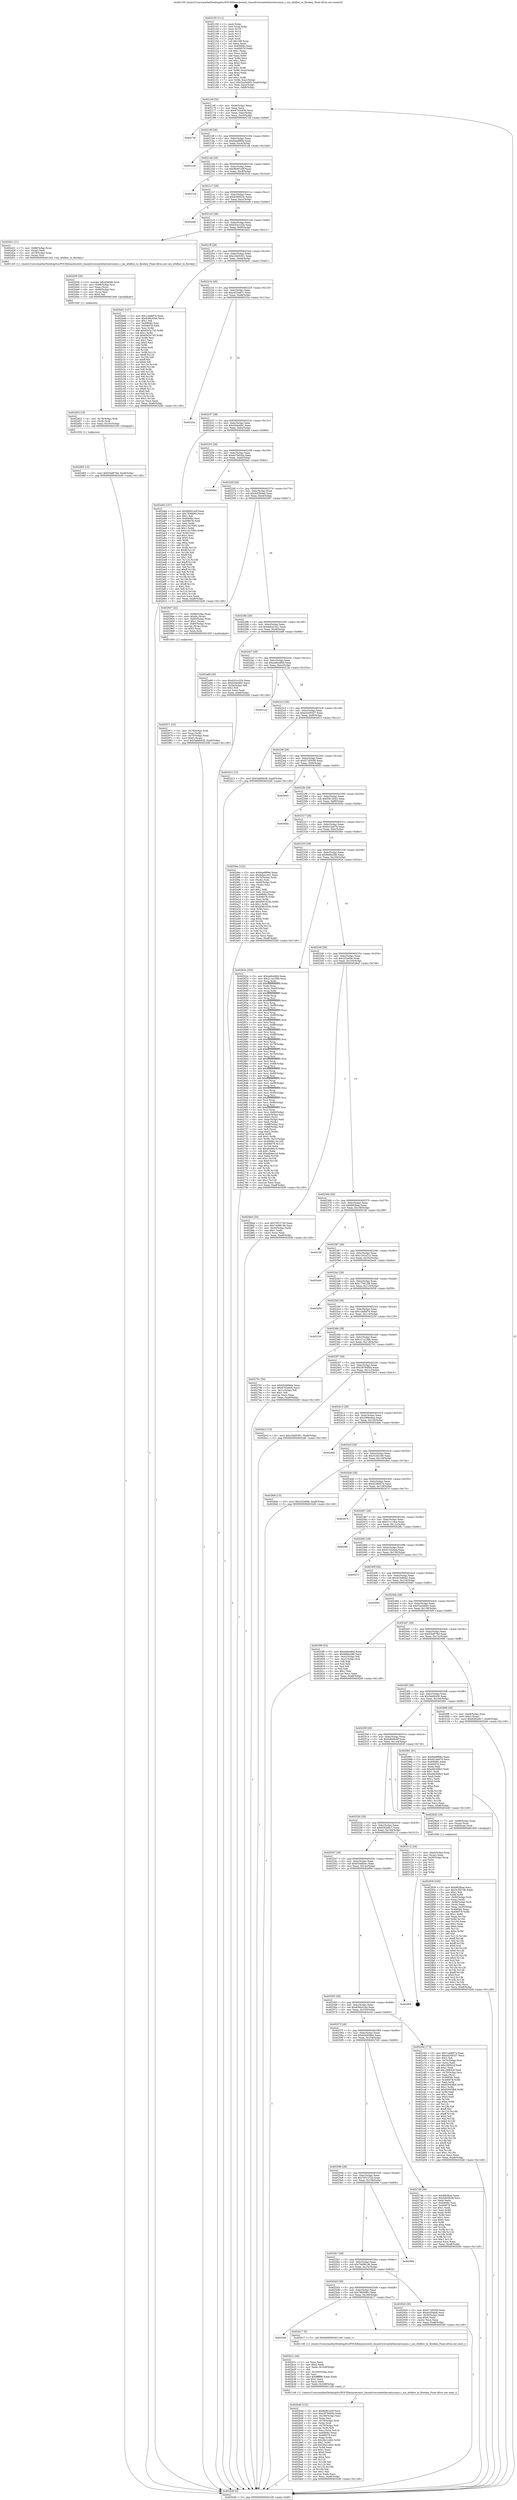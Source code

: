 digraph "0x402100" {
  label = "0x402100 (/mnt/c/Users/mathe/Desktop/tcc/POCII/binaries/extr_linuxdriversnetethernetsunniu.c_niu_ethflow_to_flowkey_Final-ollvm.out::main(0))"
  labelloc = "t"
  node[shape=record]

  Entry [label="",width=0.3,height=0.3,shape=circle,fillcolor=black,style=filled]
  "0x40216f" [label="{
     0x40216f [32]\l
     | [instrs]\l
     &nbsp;&nbsp;0x40216f \<+6\>: mov -0xa8(%rbp),%eax\l
     &nbsp;&nbsp;0x402175 \<+2\>: mov %eax,%ecx\l
     &nbsp;&nbsp;0x402177 \<+6\>: sub $0x8702e63b,%ecx\l
     &nbsp;&nbsp;0x40217d \<+6\>: mov %eax,-0xbc(%rbp)\l
     &nbsp;&nbsp;0x402183 \<+6\>: mov %ecx,-0xc0(%rbp)\l
     &nbsp;&nbsp;0x402189 \<+6\>: je 00000000004027af \<main+0x6af\>\l
  }"]
  "0x4027af" [label="{
     0x4027af\l
  }", style=dashed]
  "0x40218f" [label="{
     0x40218f [28]\l
     | [instrs]\l
     &nbsp;&nbsp;0x40218f \<+5\>: jmp 0000000000402194 \<main+0x94\>\l
     &nbsp;&nbsp;0x402194 \<+6\>: mov -0xbc(%rbp),%eax\l
     &nbsp;&nbsp;0x40219a \<+5\>: sub $0x9ae8f68a,%eax\l
     &nbsp;&nbsp;0x40219f \<+6\>: mov %eax,-0xc4(%rbp)\l
     &nbsp;&nbsp;0x4021a5 \<+6\>: je 00000000004031a8 \<main+0x10a8\>\l
  }"]
  Exit [label="",width=0.3,height=0.3,shape=circle,fillcolor=black,style=filled,peripheries=2]
  "0x4031a8" [label="{
     0x4031a8\l
  }", style=dashed]
  "0x4021ab" [label="{
     0x4021ab [28]\l
     | [instrs]\l
     &nbsp;&nbsp;0x4021ab \<+5\>: jmp 00000000004021b0 \<main+0xb0\>\l
     &nbsp;&nbsp;0x4021b0 \<+6\>: mov -0xbc(%rbp),%eax\l
     &nbsp;&nbsp;0x4021b6 \<+5\>: sub $0x9b901e0f,%eax\l
     &nbsp;&nbsp;0x4021bb \<+6\>: mov %eax,-0xc8(%rbp)\l
     &nbsp;&nbsp;0x4021c1 \<+6\>: je 00000000004031cd \<main+0x10cd\>\l
  }"]
  "0x402d65" [label="{
     0x402d65 [15]\l
     | [instrs]\l
     &nbsp;&nbsp;0x402d65 \<+10\>: movl $0x55ef079d,-0xa8(%rbp)\l
     &nbsp;&nbsp;0x402d6f \<+5\>: jmp 00000000004032d0 \<main+0x11d0\>\l
  }"]
  "0x4031cd" [label="{
     0x4031cd\l
  }", style=dashed]
  "0x4021c7" [label="{
     0x4021c7 [28]\l
     | [instrs]\l
     &nbsp;&nbsp;0x4021c7 \<+5\>: jmp 00000000004021cc \<main+0xcc\>\l
     &nbsp;&nbsp;0x4021cc \<+6\>: mov -0xbc(%rbp),%eax\l
     &nbsp;&nbsp;0x4021d2 \<+5\>: sub $0xb3f0923c,%eax\l
     &nbsp;&nbsp;0x4021d7 \<+6\>: mov %eax,-0xcc(%rbp)\l
     &nbsp;&nbsp;0x4021dd \<+6\>: je 0000000000402eeb \<main+0xdeb\>\l
  }"]
  "0x402d53" [label="{
     0x402d53 [18]\l
     | [instrs]\l
     &nbsp;&nbsp;0x402d53 \<+4\>: mov -0x78(%rbp),%rdi\l
     &nbsp;&nbsp;0x402d57 \<+3\>: mov (%rdi),%rdi\l
     &nbsp;&nbsp;0x402d5a \<+6\>: mov %eax,-0x16c(%rbp)\l
     &nbsp;&nbsp;0x402d60 \<+5\>: call 0000000000401030 \<free@plt\>\l
     | [calls]\l
     &nbsp;&nbsp;0x401030 \{1\} (unknown)\l
  }"]
  "0x402eeb" [label="{
     0x402eeb\l
  }", style=dashed]
  "0x4021e3" [label="{
     0x4021e3 [28]\l
     | [instrs]\l
     &nbsp;&nbsp;0x4021e3 \<+5\>: jmp 00000000004021e8 \<main+0xe8\>\l
     &nbsp;&nbsp;0x4021e8 \<+6\>: mov -0xbc(%rbp),%eax\l
     &nbsp;&nbsp;0x4021ee \<+5\>: sub $0xb53cc22b,%eax\l
     &nbsp;&nbsp;0x4021f3 \<+6\>: mov %eax,-0xd0(%rbp)\l
     &nbsp;&nbsp;0x4021f9 \<+6\>: je 0000000000402d21 \<main+0xc21\>\l
  }"]
  "0x402d36" [label="{
     0x402d36 [29]\l
     | [instrs]\l
     &nbsp;&nbsp;0x402d36 \<+10\>: movabs $0x4040d6,%rdi\l
     &nbsp;&nbsp;0x402d40 \<+4\>: mov -0x68(%rbp),%rsi\l
     &nbsp;&nbsp;0x402d44 \<+2\>: mov %eax,(%rsi)\l
     &nbsp;&nbsp;0x402d46 \<+4\>: mov -0x68(%rbp),%rsi\l
     &nbsp;&nbsp;0x402d4a \<+2\>: mov (%rsi),%esi\l
     &nbsp;&nbsp;0x402d4c \<+2\>: mov $0x0,%al\l
     &nbsp;&nbsp;0x402d4e \<+5\>: call 0000000000401040 \<printf@plt\>\l
     | [calls]\l
     &nbsp;&nbsp;0x401040 \{1\} (unknown)\l
  }"]
  "0x402d21" [label="{
     0x402d21 [21]\l
     | [instrs]\l
     &nbsp;&nbsp;0x402d21 \<+7\>: mov -0x88(%rbp),%rax\l
     &nbsp;&nbsp;0x402d28 \<+2\>: mov (%rax),%edi\l
     &nbsp;&nbsp;0x402d2a \<+4\>: mov -0x78(%rbp),%rax\l
     &nbsp;&nbsp;0x402d2e \<+3\>: mov (%rax),%rsi\l
     &nbsp;&nbsp;0x402d31 \<+5\>: call 00000000004013c0 \<niu_ethflow_to_flowkey\>\l
     | [calls]\l
     &nbsp;&nbsp;0x4013c0 \{1\} (/mnt/c/Users/mathe/Desktop/tcc/POCII/binaries/extr_linuxdriversnetethernetsunniu.c_niu_ethflow_to_flowkey_Final-ollvm.out::niu_ethflow_to_flowkey)\l
  }"]
  "0x4021ff" [label="{
     0x4021ff [28]\l
     | [instrs]\l
     &nbsp;&nbsp;0x4021ff \<+5\>: jmp 0000000000402204 \<main+0x104\>\l
     &nbsp;&nbsp;0x402204 \<+6\>: mov -0xbc(%rbp),%eax\l
     &nbsp;&nbsp;0x40220a \<+5\>: sub $0xc5dd5361,%eax\l
     &nbsp;&nbsp;0x40220f \<+6\>: mov %eax,-0xd4(%rbp)\l
     &nbsp;&nbsp;0x402215 \<+6\>: je 0000000000402bd1 \<main+0xad1\>\l
  }"]
  "0x402b48" [label="{
     0x402b48 [122]\l
     | [instrs]\l
     &nbsp;&nbsp;0x402b48 \<+5\>: mov $0x9b901e0f,%ecx\l
     &nbsp;&nbsp;0x402b4d \<+5\>: mov $0x2978d56a,%edx\l
     &nbsp;&nbsp;0x402b52 \<+6\>: mov -0x168(%rbp),%esi\l
     &nbsp;&nbsp;0x402b58 \<+3\>: imul %eax,%esi\l
     &nbsp;&nbsp;0x402b5b \<+4\>: mov -0x78(%rbp),%rdi\l
     &nbsp;&nbsp;0x402b5f \<+3\>: mov (%rdi),%rdi\l
     &nbsp;&nbsp;0x402b62 \<+4\>: mov -0x70(%rbp),%r8\l
     &nbsp;&nbsp;0x402b66 \<+3\>: movslq (%r8),%r8\l
     &nbsp;&nbsp;0x402b69 \<+4\>: mov %esi,(%rdi,%r8,4)\l
     &nbsp;&nbsp;0x402b6d \<+7\>: mov 0x40606c,%eax\l
     &nbsp;&nbsp;0x402b74 \<+7\>: mov 0x406078,%esi\l
     &nbsp;&nbsp;0x402b7b \<+3\>: mov %eax,%r9d\l
     &nbsp;&nbsp;0x402b7e \<+7\>: sub $0x28e1cdd2,%r9d\l
     &nbsp;&nbsp;0x402b85 \<+4\>: sub $0x1,%r9d\l
     &nbsp;&nbsp;0x402b89 \<+7\>: add $0x28e1cdd2,%r9d\l
     &nbsp;&nbsp;0x402b90 \<+4\>: imul %r9d,%eax\l
     &nbsp;&nbsp;0x402b94 \<+3\>: and $0x1,%eax\l
     &nbsp;&nbsp;0x402b97 \<+3\>: cmp $0x0,%eax\l
     &nbsp;&nbsp;0x402b9a \<+4\>: sete %r10b\l
     &nbsp;&nbsp;0x402b9e \<+3\>: cmp $0xa,%esi\l
     &nbsp;&nbsp;0x402ba1 \<+4\>: setl %r11b\l
     &nbsp;&nbsp;0x402ba5 \<+3\>: mov %r10b,%bl\l
     &nbsp;&nbsp;0x402ba8 \<+3\>: and %r11b,%bl\l
     &nbsp;&nbsp;0x402bab \<+3\>: xor %r11b,%r10b\l
     &nbsp;&nbsp;0x402bae \<+3\>: or %r10b,%bl\l
     &nbsp;&nbsp;0x402bb1 \<+3\>: test $0x1,%bl\l
     &nbsp;&nbsp;0x402bb4 \<+3\>: cmovne %edx,%ecx\l
     &nbsp;&nbsp;0x402bb7 \<+6\>: mov %ecx,-0xa8(%rbp)\l
     &nbsp;&nbsp;0x402bbd \<+5\>: jmp 00000000004032d0 \<main+0x11d0\>\l
  }"]
  "0x402bd1" [label="{
     0x402bd1 [147]\l
     | [instrs]\l
     &nbsp;&nbsp;0x402bd1 \<+5\>: mov $0x1cddbf74,%eax\l
     &nbsp;&nbsp;0x402bd6 \<+5\>: mov $0x636b324d,%ecx\l
     &nbsp;&nbsp;0x402bdb \<+2\>: mov $0x1,%dl\l
     &nbsp;&nbsp;0x402bdd \<+7\>: mov 0x40606c,%esi\l
     &nbsp;&nbsp;0x402be4 \<+7\>: mov 0x406078,%edi\l
     &nbsp;&nbsp;0x402beb \<+3\>: mov %esi,%r8d\l
     &nbsp;&nbsp;0x402bee \<+7\>: add $0x65d3c745,%r8d\l
     &nbsp;&nbsp;0x402bf5 \<+4\>: sub $0x1,%r8d\l
     &nbsp;&nbsp;0x402bf9 \<+7\>: sub $0x65d3c745,%r8d\l
     &nbsp;&nbsp;0x402c00 \<+4\>: imul %r8d,%esi\l
     &nbsp;&nbsp;0x402c04 \<+3\>: and $0x1,%esi\l
     &nbsp;&nbsp;0x402c07 \<+3\>: cmp $0x0,%esi\l
     &nbsp;&nbsp;0x402c0a \<+4\>: sete %r9b\l
     &nbsp;&nbsp;0x402c0e \<+3\>: cmp $0xa,%edi\l
     &nbsp;&nbsp;0x402c11 \<+4\>: setl %r10b\l
     &nbsp;&nbsp;0x402c15 \<+3\>: mov %r9b,%r11b\l
     &nbsp;&nbsp;0x402c18 \<+4\>: xor $0xff,%r11b\l
     &nbsp;&nbsp;0x402c1c \<+3\>: mov %r10b,%bl\l
     &nbsp;&nbsp;0x402c1f \<+3\>: xor $0xff,%bl\l
     &nbsp;&nbsp;0x402c22 \<+3\>: xor $0x0,%dl\l
     &nbsp;&nbsp;0x402c25 \<+3\>: mov %r11b,%r14b\l
     &nbsp;&nbsp;0x402c28 \<+4\>: and $0x0,%r14b\l
     &nbsp;&nbsp;0x402c2c \<+3\>: and %dl,%r9b\l
     &nbsp;&nbsp;0x402c2f \<+3\>: mov %bl,%r15b\l
     &nbsp;&nbsp;0x402c32 \<+4\>: and $0x0,%r15b\l
     &nbsp;&nbsp;0x402c36 \<+3\>: and %dl,%r10b\l
     &nbsp;&nbsp;0x402c39 \<+3\>: or %r9b,%r14b\l
     &nbsp;&nbsp;0x402c3c \<+3\>: or %r10b,%r15b\l
     &nbsp;&nbsp;0x402c3f \<+3\>: xor %r15b,%r14b\l
     &nbsp;&nbsp;0x402c42 \<+3\>: or %bl,%r11b\l
     &nbsp;&nbsp;0x402c45 \<+4\>: xor $0xff,%r11b\l
     &nbsp;&nbsp;0x402c49 \<+3\>: or $0x0,%dl\l
     &nbsp;&nbsp;0x402c4c \<+3\>: and %dl,%r11b\l
     &nbsp;&nbsp;0x402c4f \<+3\>: or %r11b,%r14b\l
     &nbsp;&nbsp;0x402c52 \<+4\>: test $0x1,%r14b\l
     &nbsp;&nbsp;0x402c56 \<+3\>: cmovne %ecx,%eax\l
     &nbsp;&nbsp;0x402c59 \<+6\>: mov %eax,-0xa8(%rbp)\l
     &nbsp;&nbsp;0x402c5f \<+5\>: jmp 00000000004032d0 \<main+0x11d0\>\l
  }"]
  "0x40221b" [label="{
     0x40221b [28]\l
     | [instrs]\l
     &nbsp;&nbsp;0x40221b \<+5\>: jmp 0000000000402220 \<main+0x120\>\l
     &nbsp;&nbsp;0x402220 \<+6\>: mov -0xbc(%rbp),%eax\l
     &nbsp;&nbsp;0x402226 \<+5\>: sub $0xc625a87c,%eax\l
     &nbsp;&nbsp;0x40222b \<+6\>: mov %eax,-0xd8(%rbp)\l
     &nbsp;&nbsp;0x402231 \<+6\>: je 000000000040325a \<main+0x115a\>\l
  }"]
  "0x402b1c" [label="{
     0x402b1c [44]\l
     | [instrs]\l
     &nbsp;&nbsp;0x402b1c \<+2\>: xor %ecx,%ecx\l
     &nbsp;&nbsp;0x402b1e \<+5\>: mov $0x2,%edx\l
     &nbsp;&nbsp;0x402b23 \<+6\>: mov %edx,-0x164(%rbp)\l
     &nbsp;&nbsp;0x402b29 \<+1\>: cltd\l
     &nbsp;&nbsp;0x402b2a \<+6\>: mov -0x164(%rbp),%esi\l
     &nbsp;&nbsp;0x402b30 \<+2\>: idiv %esi\l
     &nbsp;&nbsp;0x402b32 \<+6\>: imul $0xfffffffe,%edx,%edx\l
     &nbsp;&nbsp;0x402b38 \<+3\>: sub $0x1,%ecx\l
     &nbsp;&nbsp;0x402b3b \<+2\>: sub %ecx,%edx\l
     &nbsp;&nbsp;0x402b3d \<+6\>: mov %edx,-0x168(%rbp)\l
     &nbsp;&nbsp;0x402b43 \<+5\>: call 0000000000401160 \<next_i\>\l
     | [calls]\l
     &nbsp;&nbsp;0x401160 \{1\} (/mnt/c/Users/mathe/Desktop/tcc/POCII/binaries/extr_linuxdriversnetethernetsunniu.c_niu_ethflow_to_flowkey_Final-ollvm.out::next_i)\l
  }"]
  "0x40325a" [label="{
     0x40325a\l
  }", style=dashed]
  "0x402237" [label="{
     0x402237 [28]\l
     | [instrs]\l
     &nbsp;&nbsp;0x402237 \<+5\>: jmp 000000000040223c \<main+0x13c\>\l
     &nbsp;&nbsp;0x40223c \<+6\>: mov -0xbc(%rbp),%eax\l
     &nbsp;&nbsp;0x402242 \<+5\>: sub $0xd3de4fd1,%eax\l
     &nbsp;&nbsp;0x402247 \<+6\>: mov %eax,-0xdc(%rbp)\l
     &nbsp;&nbsp;0x40224d \<+6\>: je 0000000000402a84 \<main+0x984\>\l
  }"]
  "0x4025ef" [label="{
     0x4025ef\l
  }", style=dashed]
  "0x402a84" [label="{
     0x402a84 [147]\l
     | [instrs]\l
     &nbsp;&nbsp;0x402a84 \<+5\>: mov $0x9b901e0f,%eax\l
     &nbsp;&nbsp;0x402a89 \<+5\>: mov $0x780f490c,%ecx\l
     &nbsp;&nbsp;0x402a8e \<+2\>: mov $0x1,%dl\l
     &nbsp;&nbsp;0x402a90 \<+7\>: mov 0x40606c,%esi\l
     &nbsp;&nbsp;0x402a97 \<+7\>: mov 0x406078,%edi\l
     &nbsp;&nbsp;0x402a9e \<+3\>: mov %esi,%r8d\l
     &nbsp;&nbsp;0x402aa1 \<+7\>: add $0x1c5c7085,%r8d\l
     &nbsp;&nbsp;0x402aa8 \<+4\>: sub $0x1,%r8d\l
     &nbsp;&nbsp;0x402aac \<+7\>: sub $0x1c5c7085,%r8d\l
     &nbsp;&nbsp;0x402ab3 \<+4\>: imul %r8d,%esi\l
     &nbsp;&nbsp;0x402ab7 \<+3\>: and $0x1,%esi\l
     &nbsp;&nbsp;0x402aba \<+3\>: cmp $0x0,%esi\l
     &nbsp;&nbsp;0x402abd \<+4\>: sete %r9b\l
     &nbsp;&nbsp;0x402ac1 \<+3\>: cmp $0xa,%edi\l
     &nbsp;&nbsp;0x402ac4 \<+4\>: setl %r10b\l
     &nbsp;&nbsp;0x402ac8 \<+3\>: mov %r9b,%r11b\l
     &nbsp;&nbsp;0x402acb \<+4\>: xor $0xff,%r11b\l
     &nbsp;&nbsp;0x402acf \<+3\>: mov %r10b,%bl\l
     &nbsp;&nbsp;0x402ad2 \<+3\>: xor $0xff,%bl\l
     &nbsp;&nbsp;0x402ad5 \<+3\>: xor $0x1,%dl\l
     &nbsp;&nbsp;0x402ad8 \<+3\>: mov %r11b,%r14b\l
     &nbsp;&nbsp;0x402adb \<+4\>: and $0xff,%r14b\l
     &nbsp;&nbsp;0x402adf \<+3\>: and %dl,%r9b\l
     &nbsp;&nbsp;0x402ae2 \<+3\>: mov %bl,%r15b\l
     &nbsp;&nbsp;0x402ae5 \<+4\>: and $0xff,%r15b\l
     &nbsp;&nbsp;0x402ae9 \<+3\>: and %dl,%r10b\l
     &nbsp;&nbsp;0x402aec \<+3\>: or %r9b,%r14b\l
     &nbsp;&nbsp;0x402aef \<+3\>: or %r10b,%r15b\l
     &nbsp;&nbsp;0x402af2 \<+3\>: xor %r15b,%r14b\l
     &nbsp;&nbsp;0x402af5 \<+3\>: or %bl,%r11b\l
     &nbsp;&nbsp;0x402af8 \<+4\>: xor $0xff,%r11b\l
     &nbsp;&nbsp;0x402afc \<+3\>: or $0x1,%dl\l
     &nbsp;&nbsp;0x402aff \<+3\>: and %dl,%r11b\l
     &nbsp;&nbsp;0x402b02 \<+3\>: or %r11b,%r14b\l
     &nbsp;&nbsp;0x402b05 \<+4\>: test $0x1,%r14b\l
     &nbsp;&nbsp;0x402b09 \<+3\>: cmovne %ecx,%eax\l
     &nbsp;&nbsp;0x402b0c \<+6\>: mov %eax,-0xa8(%rbp)\l
     &nbsp;&nbsp;0x402b12 \<+5\>: jmp 00000000004032d0 \<main+0x11d0\>\l
  }"]
  "0x402253" [label="{
     0x402253 [28]\l
     | [instrs]\l
     &nbsp;&nbsp;0x402253 \<+5\>: jmp 0000000000402258 \<main+0x158\>\l
     &nbsp;&nbsp;0x402258 \<+6\>: mov -0xbc(%rbp),%eax\l
     &nbsp;&nbsp;0x40225e \<+5\>: sub $0xda78d26a,%eax\l
     &nbsp;&nbsp;0x402263 \<+6\>: mov %eax,-0xe0(%rbp)\l
     &nbsp;&nbsp;0x402269 \<+6\>: je 00000000004030e2 \<main+0xfe2\>\l
  }"]
  "0x402b17" [label="{
     0x402b17 [5]\l
     | [instrs]\l
     &nbsp;&nbsp;0x402b17 \<+5\>: call 0000000000401160 \<next_i\>\l
     | [calls]\l
     &nbsp;&nbsp;0x401160 \{1\} (/mnt/c/Users/mathe/Desktop/tcc/POCII/binaries/extr_linuxdriversnetethernetsunniu.c_niu_ethflow_to_flowkey_Final-ollvm.out::next_i)\l
  }"]
  "0x4030e2" [label="{
     0x4030e2\l
  }", style=dashed]
  "0x40226f" [label="{
     0x40226f [28]\l
     | [instrs]\l
     &nbsp;&nbsp;0x40226f \<+5\>: jmp 0000000000402274 \<main+0x174\>\l
     &nbsp;&nbsp;0x402274 \<+6\>: mov -0xbc(%rbp),%eax\l
     &nbsp;&nbsp;0x40227a \<+5\>: sub $0xdcf3bda6,%eax\l
     &nbsp;&nbsp;0x40227f \<+6\>: mov %eax,-0xe4(%rbp)\l
     &nbsp;&nbsp;0x402285 \<+6\>: je 0000000000402947 \<main+0x847\>\l
  }"]
  "0x402971" [label="{
     0x402971 [32]\l
     | [instrs]\l
     &nbsp;&nbsp;0x402971 \<+4\>: mov -0x78(%rbp),%rdi\l
     &nbsp;&nbsp;0x402975 \<+3\>: mov %rax,(%rdi)\l
     &nbsp;&nbsp;0x402978 \<+4\>: mov -0x70(%rbp),%rax\l
     &nbsp;&nbsp;0x40297c \<+6\>: movl $0x0,(%rax)\l
     &nbsp;&nbsp;0x402982 \<+10\>: movl $0x5abfd438,-0xa8(%rbp)\l
     &nbsp;&nbsp;0x40298c \<+5\>: jmp 00000000004032d0 \<main+0x11d0\>\l
  }"]
  "0x402947" [label="{
     0x402947 [42]\l
     | [instrs]\l
     &nbsp;&nbsp;0x402947 \<+7\>: mov -0x88(%rbp),%rax\l
     &nbsp;&nbsp;0x40294e \<+6\>: movl $0x64,(%rax)\l
     &nbsp;&nbsp;0x402954 \<+4\>: mov -0x80(%rbp),%rax\l
     &nbsp;&nbsp;0x402958 \<+6\>: movl $0x1,(%rax)\l
     &nbsp;&nbsp;0x40295e \<+4\>: mov -0x80(%rbp),%rax\l
     &nbsp;&nbsp;0x402962 \<+3\>: movslq (%rax),%rax\l
     &nbsp;&nbsp;0x402965 \<+4\>: shl $0x2,%rax\l
     &nbsp;&nbsp;0x402969 \<+3\>: mov %rax,%rdi\l
     &nbsp;&nbsp;0x40296c \<+5\>: call 0000000000401050 \<malloc@plt\>\l
     | [calls]\l
     &nbsp;&nbsp;0x401050 \{1\} (unknown)\l
  }"]
  "0x40228b" [label="{
     0x40228b [28]\l
     | [instrs]\l
     &nbsp;&nbsp;0x40228b \<+5\>: jmp 0000000000402290 \<main+0x190\>\l
     &nbsp;&nbsp;0x402290 \<+6\>: mov -0xbc(%rbp),%eax\l
     &nbsp;&nbsp;0x402296 \<+5\>: sub $0xdeba1441,%eax\l
     &nbsp;&nbsp;0x40229b \<+6\>: mov %eax,-0xe8(%rbp)\l
     &nbsp;&nbsp;0x4022a1 \<+6\>: je 0000000000402a66 \<main+0x966\>\l
  }"]
  "0x4025d3" [label="{
     0x4025d3 [28]\l
     | [instrs]\l
     &nbsp;&nbsp;0x4025d3 \<+5\>: jmp 00000000004025d8 \<main+0x4d8\>\l
     &nbsp;&nbsp;0x4025d8 \<+6\>: mov -0xbc(%rbp),%eax\l
     &nbsp;&nbsp;0x4025de \<+5\>: sub $0x780f490c,%eax\l
     &nbsp;&nbsp;0x4025e3 \<+6\>: mov %eax,-0x160(%rbp)\l
     &nbsp;&nbsp;0x4025e9 \<+6\>: je 0000000000402b17 \<main+0xa17\>\l
  }"]
  "0x402a66" [label="{
     0x402a66 [30]\l
     | [instrs]\l
     &nbsp;&nbsp;0x402a66 \<+5\>: mov $0xb53cc22b,%eax\l
     &nbsp;&nbsp;0x402a6b \<+5\>: mov $0xd3de4fd1,%ecx\l
     &nbsp;&nbsp;0x402a70 \<+3\>: mov -0x2a(%rbp),%dl\l
     &nbsp;&nbsp;0x402a73 \<+3\>: test $0x1,%dl\l
     &nbsp;&nbsp;0x402a76 \<+3\>: cmovne %ecx,%eax\l
     &nbsp;&nbsp;0x402a79 \<+6\>: mov %eax,-0xa8(%rbp)\l
     &nbsp;&nbsp;0x402a7f \<+5\>: jmp 00000000004032d0 \<main+0x11d0\>\l
  }"]
  "0x4022a7" [label="{
     0x4022a7 [28]\l
     | [instrs]\l
     &nbsp;&nbsp;0x4022a7 \<+5\>: jmp 00000000004022ac \<main+0x1ac\>\l
     &nbsp;&nbsp;0x4022ac \<+6\>: mov -0xbc(%rbp),%eax\l
     &nbsp;&nbsp;0x4022b2 \<+5\>: sub $0xea9ce86d,%eax\l
     &nbsp;&nbsp;0x4022b7 \<+6\>: mov %eax,-0xec(%rbp)\l
     &nbsp;&nbsp;0x4022bd \<+6\>: je 000000000040312a \<main+0x102a\>\l
  }"]
  "0x402929" [label="{
     0x402929 [30]\l
     | [instrs]\l
     &nbsp;&nbsp;0x402929 \<+5\>: mov $0xf17d5559,%eax\l
     &nbsp;&nbsp;0x40292e \<+5\>: mov $0xdcf3bda6,%ecx\l
     &nbsp;&nbsp;0x402933 \<+3\>: mov -0x30(%rbp),%edx\l
     &nbsp;&nbsp;0x402936 \<+3\>: cmp $0x0,%edx\l
     &nbsp;&nbsp;0x402939 \<+3\>: cmove %ecx,%eax\l
     &nbsp;&nbsp;0x40293c \<+6\>: mov %eax,-0xa8(%rbp)\l
     &nbsp;&nbsp;0x402942 \<+5\>: jmp 00000000004032d0 \<main+0x11d0\>\l
  }"]
  "0x40312a" [label="{
     0x40312a\l
  }", style=dashed]
  "0x4022c3" [label="{
     0x4022c3 [28]\l
     | [instrs]\l
     &nbsp;&nbsp;0x4022c3 \<+5\>: jmp 00000000004022c8 \<main+0x1c8\>\l
     &nbsp;&nbsp;0x4022c8 \<+6\>: mov -0xbc(%rbp),%eax\l
     &nbsp;&nbsp;0x4022ce \<+5\>: sub $0xed200327,%eax\l
     &nbsp;&nbsp;0x4022d3 \<+6\>: mov %eax,-0xf0(%rbp)\l
     &nbsp;&nbsp;0x4022d9 \<+6\>: je 0000000000402d12 \<main+0xc12\>\l
  }"]
  "0x4025b7" [label="{
     0x4025b7 [28]\l
     | [instrs]\l
     &nbsp;&nbsp;0x4025b7 \<+5\>: jmp 00000000004025bc \<main+0x4bc\>\l
     &nbsp;&nbsp;0x4025bc \<+6\>: mov -0xbc(%rbp),%eax\l
     &nbsp;&nbsp;0x4025c2 \<+5\>: sub $0x74d9614b,%eax\l
     &nbsp;&nbsp;0x4025c7 \<+6\>: mov %eax,-0x15c(%rbp)\l
     &nbsp;&nbsp;0x4025cd \<+6\>: je 0000000000402929 \<main+0x829\>\l
  }"]
  "0x402d12" [label="{
     0x402d12 [15]\l
     | [instrs]\l
     &nbsp;&nbsp;0x402d12 \<+10\>: movl $0x5abfd438,-0xa8(%rbp)\l
     &nbsp;&nbsp;0x402d1c \<+5\>: jmp 00000000004032d0 \<main+0x11d0\>\l
  }"]
  "0x4022df" [label="{
     0x4022df [28]\l
     | [instrs]\l
     &nbsp;&nbsp;0x4022df \<+5\>: jmp 00000000004022e4 \<main+0x1e4\>\l
     &nbsp;&nbsp;0x4022e4 \<+6\>: mov -0xbc(%rbp),%eax\l
     &nbsp;&nbsp;0x4022ea \<+5\>: sub $0xf17d5559,%eax\l
     &nbsp;&nbsp;0x4022ef \<+6\>: mov %eax,-0xf4(%rbp)\l
     &nbsp;&nbsp;0x4022f5 \<+6\>: je 00000000004030d3 \<main+0xfd3\>\l
  }"]
  "0x40290b" [label="{
     0x40290b\l
  }", style=dashed]
  "0x4030d3" [label="{
     0x4030d3\l
  }", style=dashed]
  "0x4022fb" [label="{
     0x4022fb [28]\l
     | [instrs]\l
     &nbsp;&nbsp;0x4022fb \<+5\>: jmp 0000000000402300 \<main+0x200\>\l
     &nbsp;&nbsp;0x402300 \<+6\>: mov -0xbc(%rbp),%eax\l
     &nbsp;&nbsp;0x402306 \<+5\>: sub $0xf3913043,%eax\l
     &nbsp;&nbsp;0x40230b \<+6\>: mov %eax,-0xf8(%rbp)\l
     &nbsp;&nbsp;0x402311 \<+6\>: je 000000000040304a \<main+0xf4a\>\l
  }"]
  "0x402839" [label="{
     0x402839 [165]\l
     | [instrs]\l
     &nbsp;&nbsp;0x402839 \<+5\>: mov $0x882fbaa,%ecx\l
     &nbsp;&nbsp;0x40283e \<+5\>: mov $0x3c2f2106,%edx\l
     &nbsp;&nbsp;0x402843 \<+3\>: mov $0x1,%sil\l
     &nbsp;&nbsp;0x402846 \<+3\>: xor %r8d,%r8d\l
     &nbsp;&nbsp;0x402849 \<+7\>: mov -0x90(%rbp),%rdi\l
     &nbsp;&nbsp;0x402850 \<+2\>: mov %eax,(%rdi)\l
     &nbsp;&nbsp;0x402852 \<+7\>: mov -0x90(%rbp),%rdi\l
     &nbsp;&nbsp;0x402859 \<+2\>: mov (%rdi),%eax\l
     &nbsp;&nbsp;0x40285b \<+3\>: mov %eax,-0x30(%rbp)\l
     &nbsp;&nbsp;0x40285e \<+7\>: mov 0x40606c,%eax\l
     &nbsp;&nbsp;0x402865 \<+8\>: mov 0x406078,%r9d\l
     &nbsp;&nbsp;0x40286d \<+4\>: sub $0x1,%r8d\l
     &nbsp;&nbsp;0x402871 \<+3\>: mov %eax,%r10d\l
     &nbsp;&nbsp;0x402874 \<+3\>: add %r8d,%r10d\l
     &nbsp;&nbsp;0x402877 \<+4\>: imul %r10d,%eax\l
     &nbsp;&nbsp;0x40287b \<+3\>: and $0x1,%eax\l
     &nbsp;&nbsp;0x40287e \<+3\>: cmp $0x0,%eax\l
     &nbsp;&nbsp;0x402881 \<+4\>: sete %r11b\l
     &nbsp;&nbsp;0x402885 \<+4\>: cmp $0xa,%r9d\l
     &nbsp;&nbsp;0x402889 \<+3\>: setl %bl\l
     &nbsp;&nbsp;0x40288c \<+3\>: mov %r11b,%r14b\l
     &nbsp;&nbsp;0x40288f \<+4\>: xor $0xff,%r14b\l
     &nbsp;&nbsp;0x402893 \<+3\>: mov %bl,%r15b\l
     &nbsp;&nbsp;0x402896 \<+4\>: xor $0xff,%r15b\l
     &nbsp;&nbsp;0x40289a \<+4\>: xor $0x0,%sil\l
     &nbsp;&nbsp;0x40289e \<+3\>: mov %r14b,%r12b\l
     &nbsp;&nbsp;0x4028a1 \<+4\>: and $0x0,%r12b\l
     &nbsp;&nbsp;0x4028a5 \<+3\>: and %sil,%r11b\l
     &nbsp;&nbsp;0x4028a8 \<+3\>: mov %r15b,%r13b\l
     &nbsp;&nbsp;0x4028ab \<+4\>: and $0x0,%r13b\l
     &nbsp;&nbsp;0x4028af \<+3\>: and %sil,%bl\l
     &nbsp;&nbsp;0x4028b2 \<+3\>: or %r11b,%r12b\l
     &nbsp;&nbsp;0x4028b5 \<+3\>: or %bl,%r13b\l
     &nbsp;&nbsp;0x4028b8 \<+3\>: xor %r13b,%r12b\l
     &nbsp;&nbsp;0x4028bb \<+3\>: or %r15b,%r14b\l
     &nbsp;&nbsp;0x4028be \<+4\>: xor $0xff,%r14b\l
     &nbsp;&nbsp;0x4028c2 \<+4\>: or $0x0,%sil\l
     &nbsp;&nbsp;0x4028c6 \<+3\>: and %sil,%r14b\l
     &nbsp;&nbsp;0x4028c9 \<+3\>: or %r14b,%r12b\l
     &nbsp;&nbsp;0x4028cc \<+4\>: test $0x1,%r12b\l
     &nbsp;&nbsp;0x4028d0 \<+3\>: cmovne %edx,%ecx\l
     &nbsp;&nbsp;0x4028d3 \<+6\>: mov %ecx,-0xa8(%rbp)\l
     &nbsp;&nbsp;0x4028d9 \<+5\>: jmp 00000000004032d0 \<main+0x11d0\>\l
  }"]
  "0x40304a" [label="{
     0x40304a\l
  }", style=dashed]
  "0x402317" [label="{
     0x402317 [28]\l
     | [instrs]\l
     &nbsp;&nbsp;0x402317 \<+5\>: jmp 000000000040231c \<main+0x21c\>\l
     &nbsp;&nbsp;0x40231c \<+6\>: mov -0xbc(%rbp),%eax\l
     &nbsp;&nbsp;0x402322 \<+5\>: sub $0xf41da97d,%eax\l
     &nbsp;&nbsp;0x402327 \<+6\>: mov %eax,-0xfc(%rbp)\l
     &nbsp;&nbsp;0x40232d \<+6\>: je 00000000004029ec \<main+0x8ec\>\l
  }"]
  "0x40259b" [label="{
     0x40259b [28]\l
     | [instrs]\l
     &nbsp;&nbsp;0x40259b \<+5\>: jmp 00000000004025a0 \<main+0x4a0\>\l
     &nbsp;&nbsp;0x4025a0 \<+6\>: mov -0xbc(%rbp),%eax\l
     &nbsp;&nbsp;0x4025a6 \<+5\>: sub $0x70f1272d,%eax\l
     &nbsp;&nbsp;0x4025ab \<+6\>: mov %eax,-0x158(%rbp)\l
     &nbsp;&nbsp;0x4025b1 \<+6\>: je 000000000040290b \<main+0x80b\>\l
  }"]
  "0x4029ec" [label="{
     0x4029ec [122]\l
     | [instrs]\l
     &nbsp;&nbsp;0x4029ec \<+5\>: mov $0x9ae8f68a,%eax\l
     &nbsp;&nbsp;0x4029f1 \<+5\>: mov $0xdeba1441,%ecx\l
     &nbsp;&nbsp;0x4029f6 \<+4\>: mov -0x70(%rbp),%rdx\l
     &nbsp;&nbsp;0x4029fa \<+2\>: mov (%rdx),%esi\l
     &nbsp;&nbsp;0x4029fc \<+4\>: mov -0x80(%rbp),%rdx\l
     &nbsp;&nbsp;0x402a00 \<+2\>: cmp (%rdx),%esi\l
     &nbsp;&nbsp;0x402a02 \<+4\>: setl %dil\l
     &nbsp;&nbsp;0x402a06 \<+4\>: and $0x1,%dil\l
     &nbsp;&nbsp;0x402a0a \<+4\>: mov %dil,-0x2a(%rbp)\l
     &nbsp;&nbsp;0x402a0e \<+7\>: mov 0x40606c,%esi\l
     &nbsp;&nbsp;0x402a15 \<+8\>: mov 0x406078,%r8d\l
     &nbsp;&nbsp;0x402a1d \<+3\>: mov %esi,%r9d\l
     &nbsp;&nbsp;0x402a20 \<+7\>: add $0xb081023b,%r9d\l
     &nbsp;&nbsp;0x402a27 \<+4\>: sub $0x1,%r9d\l
     &nbsp;&nbsp;0x402a2b \<+7\>: sub $0xb081023b,%r9d\l
     &nbsp;&nbsp;0x402a32 \<+4\>: imul %r9d,%esi\l
     &nbsp;&nbsp;0x402a36 \<+3\>: and $0x1,%esi\l
     &nbsp;&nbsp;0x402a39 \<+3\>: cmp $0x0,%esi\l
     &nbsp;&nbsp;0x402a3c \<+4\>: sete %dil\l
     &nbsp;&nbsp;0x402a40 \<+4\>: cmp $0xa,%r8d\l
     &nbsp;&nbsp;0x402a44 \<+4\>: setl %r10b\l
     &nbsp;&nbsp;0x402a48 \<+3\>: mov %dil,%r11b\l
     &nbsp;&nbsp;0x402a4b \<+3\>: and %r10b,%r11b\l
     &nbsp;&nbsp;0x402a4e \<+3\>: xor %r10b,%dil\l
     &nbsp;&nbsp;0x402a51 \<+3\>: or %dil,%r11b\l
     &nbsp;&nbsp;0x402a54 \<+4\>: test $0x1,%r11b\l
     &nbsp;&nbsp;0x402a58 \<+3\>: cmovne %ecx,%eax\l
     &nbsp;&nbsp;0x402a5b \<+6\>: mov %eax,-0xa8(%rbp)\l
     &nbsp;&nbsp;0x402a61 \<+5\>: jmp 00000000004032d0 \<main+0x11d0\>\l
  }"]
  "0x402333" [label="{
     0x402333 [28]\l
     | [instrs]\l
     &nbsp;&nbsp;0x402333 \<+5\>: jmp 0000000000402338 \<main+0x238\>\l
     &nbsp;&nbsp;0x402338 \<+6\>: mov -0xbc(%rbp),%eax\l
     &nbsp;&nbsp;0x40233e \<+5\>: sub $0xfe66e286,%eax\l
     &nbsp;&nbsp;0x402343 \<+6\>: mov %eax,-0x100(%rbp)\l
     &nbsp;&nbsp;0x402349 \<+6\>: je 000000000040262e \<main+0x52e\>\l
  }"]
  "0x4027d0" [label="{
     0x4027d0 [86]\l
     | [instrs]\l
     &nbsp;&nbsp;0x4027d0 \<+5\>: mov $0x882fbaa,%eax\l
     &nbsp;&nbsp;0x4027d5 \<+5\>: mov $0x5d649c6f,%ecx\l
     &nbsp;&nbsp;0x4027da \<+2\>: xor %edx,%edx\l
     &nbsp;&nbsp;0x4027dc \<+7\>: mov 0x40606c,%esi\l
     &nbsp;&nbsp;0x4027e3 \<+7\>: mov 0x406078,%edi\l
     &nbsp;&nbsp;0x4027ea \<+3\>: sub $0x1,%edx\l
     &nbsp;&nbsp;0x4027ed \<+3\>: mov %esi,%r8d\l
     &nbsp;&nbsp;0x4027f0 \<+3\>: add %edx,%r8d\l
     &nbsp;&nbsp;0x4027f3 \<+4\>: imul %r8d,%esi\l
     &nbsp;&nbsp;0x4027f7 \<+3\>: and $0x1,%esi\l
     &nbsp;&nbsp;0x4027fa \<+3\>: cmp $0x0,%esi\l
     &nbsp;&nbsp;0x4027fd \<+4\>: sete %r9b\l
     &nbsp;&nbsp;0x402801 \<+3\>: cmp $0xa,%edi\l
     &nbsp;&nbsp;0x402804 \<+4\>: setl %r10b\l
     &nbsp;&nbsp;0x402808 \<+3\>: mov %r9b,%r11b\l
     &nbsp;&nbsp;0x40280b \<+3\>: and %r10b,%r11b\l
     &nbsp;&nbsp;0x40280e \<+3\>: xor %r10b,%r9b\l
     &nbsp;&nbsp;0x402811 \<+3\>: or %r9b,%r11b\l
     &nbsp;&nbsp;0x402814 \<+4\>: test $0x1,%r11b\l
     &nbsp;&nbsp;0x402818 \<+3\>: cmovne %ecx,%eax\l
     &nbsp;&nbsp;0x40281b \<+6\>: mov %eax,-0xa8(%rbp)\l
     &nbsp;&nbsp;0x402821 \<+5\>: jmp 00000000004032d0 \<main+0x11d0\>\l
  }"]
  "0x40262e" [label="{
     0x40262e [355]\l
     | [instrs]\l
     &nbsp;&nbsp;0x40262e \<+5\>: mov $0xea9ce86d,%eax\l
     &nbsp;&nbsp;0x402633 \<+5\>: mov $0x211a158b,%ecx\l
     &nbsp;&nbsp;0x402638 \<+3\>: mov %rsp,%rdx\l
     &nbsp;&nbsp;0x40263b \<+4\>: add $0xfffffffffffffff0,%rdx\l
     &nbsp;&nbsp;0x40263f \<+3\>: mov %rdx,%rsp\l
     &nbsp;&nbsp;0x402642 \<+7\>: mov %rdx,-0xa0(%rbp)\l
     &nbsp;&nbsp;0x402649 \<+3\>: mov %rsp,%rdx\l
     &nbsp;&nbsp;0x40264c \<+4\>: add $0xfffffffffffffff0,%rdx\l
     &nbsp;&nbsp;0x402650 \<+3\>: mov %rdx,%rsp\l
     &nbsp;&nbsp;0x402653 \<+3\>: mov %rsp,%rsi\l
     &nbsp;&nbsp;0x402656 \<+4\>: add $0xfffffffffffffff0,%rsi\l
     &nbsp;&nbsp;0x40265a \<+3\>: mov %rsi,%rsp\l
     &nbsp;&nbsp;0x40265d \<+7\>: mov %rsi,-0x98(%rbp)\l
     &nbsp;&nbsp;0x402664 \<+3\>: mov %rsp,%rsi\l
     &nbsp;&nbsp;0x402667 \<+4\>: add $0xfffffffffffffff0,%rsi\l
     &nbsp;&nbsp;0x40266b \<+3\>: mov %rsi,%rsp\l
     &nbsp;&nbsp;0x40266e \<+7\>: mov %rsi,-0x90(%rbp)\l
     &nbsp;&nbsp;0x402675 \<+3\>: mov %rsp,%rsi\l
     &nbsp;&nbsp;0x402678 \<+4\>: add $0xfffffffffffffff0,%rsi\l
     &nbsp;&nbsp;0x40267c \<+3\>: mov %rsi,%rsp\l
     &nbsp;&nbsp;0x40267f \<+7\>: mov %rsi,-0x88(%rbp)\l
     &nbsp;&nbsp;0x402686 \<+3\>: mov %rsp,%rsi\l
     &nbsp;&nbsp;0x402689 \<+4\>: add $0xfffffffffffffff0,%rsi\l
     &nbsp;&nbsp;0x40268d \<+3\>: mov %rsi,%rsp\l
     &nbsp;&nbsp;0x402690 \<+4\>: mov %rsi,-0x80(%rbp)\l
     &nbsp;&nbsp;0x402694 \<+3\>: mov %rsp,%rsi\l
     &nbsp;&nbsp;0x402697 \<+4\>: add $0xfffffffffffffff0,%rsi\l
     &nbsp;&nbsp;0x40269b \<+3\>: mov %rsi,%rsp\l
     &nbsp;&nbsp;0x40269e \<+4\>: mov %rsi,-0x78(%rbp)\l
     &nbsp;&nbsp;0x4026a2 \<+3\>: mov %rsp,%rsi\l
     &nbsp;&nbsp;0x4026a5 \<+4\>: add $0xfffffffffffffff0,%rsi\l
     &nbsp;&nbsp;0x4026a9 \<+3\>: mov %rsi,%rsp\l
     &nbsp;&nbsp;0x4026ac \<+4\>: mov %rsi,-0x70(%rbp)\l
     &nbsp;&nbsp;0x4026b0 \<+3\>: mov %rsp,%rsi\l
     &nbsp;&nbsp;0x4026b3 \<+4\>: add $0xfffffffffffffff0,%rsi\l
     &nbsp;&nbsp;0x4026b7 \<+3\>: mov %rsi,%rsp\l
     &nbsp;&nbsp;0x4026ba \<+4\>: mov %rsi,-0x68(%rbp)\l
     &nbsp;&nbsp;0x4026be \<+3\>: mov %rsp,%rsi\l
     &nbsp;&nbsp;0x4026c1 \<+4\>: add $0xfffffffffffffff0,%rsi\l
     &nbsp;&nbsp;0x4026c5 \<+3\>: mov %rsi,%rsp\l
     &nbsp;&nbsp;0x4026c8 \<+4\>: mov %rsi,-0x60(%rbp)\l
     &nbsp;&nbsp;0x4026cc \<+3\>: mov %rsp,%rsi\l
     &nbsp;&nbsp;0x4026cf \<+4\>: add $0xfffffffffffffff0,%rsi\l
     &nbsp;&nbsp;0x4026d3 \<+3\>: mov %rsi,%rsp\l
     &nbsp;&nbsp;0x4026d6 \<+4\>: mov %rsi,-0x58(%rbp)\l
     &nbsp;&nbsp;0x4026da \<+3\>: mov %rsp,%rsi\l
     &nbsp;&nbsp;0x4026dd \<+4\>: add $0xfffffffffffffff0,%rsi\l
     &nbsp;&nbsp;0x4026e1 \<+3\>: mov %rsi,%rsp\l
     &nbsp;&nbsp;0x4026e4 \<+4\>: mov %rsi,-0x50(%rbp)\l
     &nbsp;&nbsp;0x4026e8 \<+3\>: mov %rsp,%rsi\l
     &nbsp;&nbsp;0x4026eb \<+4\>: add $0xfffffffffffffff0,%rsi\l
     &nbsp;&nbsp;0x4026ef \<+3\>: mov %rsi,%rsp\l
     &nbsp;&nbsp;0x4026f2 \<+4\>: mov %rsi,-0x48(%rbp)\l
     &nbsp;&nbsp;0x4026f6 \<+3\>: mov %rsp,%rsi\l
     &nbsp;&nbsp;0x4026f9 \<+4\>: add $0xfffffffffffffff0,%rsi\l
     &nbsp;&nbsp;0x4026fd \<+3\>: mov %rsi,%rsp\l
     &nbsp;&nbsp;0x402700 \<+4\>: mov %rsi,-0x40(%rbp)\l
     &nbsp;&nbsp;0x402704 \<+7\>: mov -0xa0(%rbp),%rsi\l
     &nbsp;&nbsp;0x40270b \<+6\>: movl $0x0,(%rsi)\l
     &nbsp;&nbsp;0x402711 \<+6\>: mov -0xac(%rbp),%edi\l
     &nbsp;&nbsp;0x402717 \<+2\>: mov %edi,(%rdx)\l
     &nbsp;&nbsp;0x402719 \<+7\>: mov -0x98(%rbp),%rsi\l
     &nbsp;&nbsp;0x402720 \<+7\>: mov -0xb8(%rbp),%r8\l
     &nbsp;&nbsp;0x402727 \<+3\>: mov %r8,(%rsi)\l
     &nbsp;&nbsp;0x40272a \<+3\>: cmpl $0x2,(%rdx)\l
     &nbsp;&nbsp;0x40272d \<+4\>: setne %r9b\l
     &nbsp;&nbsp;0x402731 \<+4\>: and $0x1,%r9b\l
     &nbsp;&nbsp;0x402735 \<+4\>: mov %r9b,-0x31(%rbp)\l
     &nbsp;&nbsp;0x402739 \<+8\>: mov 0x40606c,%r10d\l
     &nbsp;&nbsp;0x402741 \<+8\>: mov 0x406078,%r11d\l
     &nbsp;&nbsp;0x402749 \<+3\>: mov %r10d,%ebx\l
     &nbsp;&nbsp;0x40274c \<+6\>: sub $0xafa4ea1d,%ebx\l
     &nbsp;&nbsp;0x402752 \<+3\>: sub $0x1,%ebx\l
     &nbsp;&nbsp;0x402755 \<+6\>: add $0xafa4ea1d,%ebx\l
     &nbsp;&nbsp;0x40275b \<+4\>: imul %ebx,%r10d\l
     &nbsp;&nbsp;0x40275f \<+4\>: and $0x1,%r10d\l
     &nbsp;&nbsp;0x402763 \<+4\>: cmp $0x0,%r10d\l
     &nbsp;&nbsp;0x402767 \<+4\>: sete %r9b\l
     &nbsp;&nbsp;0x40276b \<+4\>: cmp $0xa,%r11d\l
     &nbsp;&nbsp;0x40276f \<+4\>: setl %r14b\l
     &nbsp;&nbsp;0x402773 \<+3\>: mov %r9b,%r15b\l
     &nbsp;&nbsp;0x402776 \<+3\>: and %r14b,%r15b\l
     &nbsp;&nbsp;0x402779 \<+3\>: xor %r14b,%r9b\l
     &nbsp;&nbsp;0x40277c \<+3\>: or %r9b,%r15b\l
     &nbsp;&nbsp;0x40277f \<+4\>: test $0x1,%r15b\l
     &nbsp;&nbsp;0x402783 \<+3\>: cmovne %ecx,%eax\l
     &nbsp;&nbsp;0x402786 \<+6\>: mov %eax,-0xa8(%rbp)\l
     &nbsp;&nbsp;0x40278c \<+5\>: jmp 00000000004032d0 \<main+0x11d0\>\l
  }"]
  "0x40234f" [label="{
     0x40234f [28]\l
     | [instrs]\l
     &nbsp;&nbsp;0x40234f \<+5\>: jmp 0000000000402354 \<main+0x254\>\l
     &nbsp;&nbsp;0x402354 \<+6\>: mov -0xbc(%rbp),%eax\l
     &nbsp;&nbsp;0x40235a \<+5\>: sub $0x252a69e,%eax\l
     &nbsp;&nbsp;0x40235f \<+6\>: mov %eax,-0x104(%rbp)\l
     &nbsp;&nbsp;0x402365 \<+6\>: je 00000000004028ed \<main+0x7ed\>\l
  }"]
  "0x40257f" [label="{
     0x40257f [28]\l
     | [instrs]\l
     &nbsp;&nbsp;0x40257f \<+5\>: jmp 0000000000402584 \<main+0x484\>\l
     &nbsp;&nbsp;0x402584 \<+6\>: mov -0xbc(%rbp),%eax\l
     &nbsp;&nbsp;0x40258a \<+5\>: sub $0x65d409e4,%eax\l
     &nbsp;&nbsp;0x40258f \<+6\>: mov %eax,-0x154(%rbp)\l
     &nbsp;&nbsp;0x402595 \<+6\>: je 00000000004027d0 \<main+0x6d0\>\l
  }"]
  "0x4028ed" [label="{
     0x4028ed [30]\l
     | [instrs]\l
     &nbsp;&nbsp;0x4028ed \<+5\>: mov $0x70f1272d,%eax\l
     &nbsp;&nbsp;0x4028f2 \<+5\>: mov $0x74d9614b,%ecx\l
     &nbsp;&nbsp;0x4028f7 \<+3\>: mov -0x30(%rbp),%edx\l
     &nbsp;&nbsp;0x4028fa \<+3\>: cmp $0x1,%edx\l
     &nbsp;&nbsp;0x4028fd \<+3\>: cmovl %ecx,%eax\l
     &nbsp;&nbsp;0x402900 \<+6\>: mov %eax,-0xa8(%rbp)\l
     &nbsp;&nbsp;0x402906 \<+5\>: jmp 00000000004032d0 \<main+0x11d0\>\l
  }"]
  "0x40236b" [label="{
     0x40236b [28]\l
     | [instrs]\l
     &nbsp;&nbsp;0x40236b \<+5\>: jmp 0000000000402370 \<main+0x270\>\l
     &nbsp;&nbsp;0x402370 \<+6\>: mov -0xbc(%rbp),%eax\l
     &nbsp;&nbsp;0x402376 \<+5\>: sub $0x882fbaa,%eax\l
     &nbsp;&nbsp;0x40237b \<+6\>: mov %eax,-0x108(%rbp)\l
     &nbsp;&nbsp;0x402381 \<+6\>: je 000000000040316f \<main+0x106f\>\l
  }"]
  "0x402c64" [label="{
     0x402c64 [174]\l
     | [instrs]\l
     &nbsp;&nbsp;0x402c64 \<+5\>: mov $0x1cddbf74,%eax\l
     &nbsp;&nbsp;0x402c69 \<+5\>: mov $0xed200327,%ecx\l
     &nbsp;&nbsp;0x402c6e \<+2\>: mov $0x1,%dl\l
     &nbsp;&nbsp;0x402c70 \<+4\>: mov -0x70(%rbp),%rsi\l
     &nbsp;&nbsp;0x402c74 \<+2\>: mov (%rsi),%edi\l
     &nbsp;&nbsp;0x402c76 \<+6\>: sub $0x1fdf022f,%edi\l
     &nbsp;&nbsp;0x402c7c \<+3\>: add $0x1,%edi\l
     &nbsp;&nbsp;0x402c7f \<+6\>: add $0x1fdf022f,%edi\l
     &nbsp;&nbsp;0x402c85 \<+4\>: mov -0x70(%rbp),%rsi\l
     &nbsp;&nbsp;0x402c89 \<+2\>: mov %edi,(%rsi)\l
     &nbsp;&nbsp;0x402c8b \<+7\>: mov 0x40606c,%edi\l
     &nbsp;&nbsp;0x402c92 \<+8\>: mov 0x406078,%r8d\l
     &nbsp;&nbsp;0x402c9a \<+3\>: mov %edi,%r9d\l
     &nbsp;&nbsp;0x402c9d \<+7\>: sub $0x92943fb6,%r9d\l
     &nbsp;&nbsp;0x402ca4 \<+4\>: sub $0x1,%r9d\l
     &nbsp;&nbsp;0x402ca8 \<+7\>: add $0x92943fb6,%r9d\l
     &nbsp;&nbsp;0x402caf \<+4\>: imul %r9d,%edi\l
     &nbsp;&nbsp;0x402cb3 \<+3\>: and $0x1,%edi\l
     &nbsp;&nbsp;0x402cb6 \<+3\>: cmp $0x0,%edi\l
     &nbsp;&nbsp;0x402cb9 \<+4\>: sete %r10b\l
     &nbsp;&nbsp;0x402cbd \<+4\>: cmp $0xa,%r8d\l
     &nbsp;&nbsp;0x402cc1 \<+4\>: setl %r11b\l
     &nbsp;&nbsp;0x402cc5 \<+3\>: mov %r10b,%bl\l
     &nbsp;&nbsp;0x402cc8 \<+3\>: xor $0xff,%bl\l
     &nbsp;&nbsp;0x402ccb \<+3\>: mov %r11b,%r14b\l
     &nbsp;&nbsp;0x402cce \<+4\>: xor $0xff,%r14b\l
     &nbsp;&nbsp;0x402cd2 \<+3\>: xor $0x0,%dl\l
     &nbsp;&nbsp;0x402cd5 \<+3\>: mov %bl,%r15b\l
     &nbsp;&nbsp;0x402cd8 \<+4\>: and $0x0,%r15b\l
     &nbsp;&nbsp;0x402cdc \<+3\>: and %dl,%r10b\l
     &nbsp;&nbsp;0x402cdf \<+3\>: mov %r14b,%r12b\l
     &nbsp;&nbsp;0x402ce2 \<+4\>: and $0x0,%r12b\l
     &nbsp;&nbsp;0x402ce6 \<+3\>: and %dl,%r11b\l
     &nbsp;&nbsp;0x402ce9 \<+3\>: or %r10b,%r15b\l
     &nbsp;&nbsp;0x402cec \<+3\>: or %r11b,%r12b\l
     &nbsp;&nbsp;0x402cef \<+3\>: xor %r12b,%r15b\l
     &nbsp;&nbsp;0x402cf2 \<+3\>: or %r14b,%bl\l
     &nbsp;&nbsp;0x402cf5 \<+3\>: xor $0xff,%bl\l
     &nbsp;&nbsp;0x402cf8 \<+3\>: or $0x0,%dl\l
     &nbsp;&nbsp;0x402cfb \<+2\>: and %dl,%bl\l
     &nbsp;&nbsp;0x402cfd \<+3\>: or %bl,%r15b\l
     &nbsp;&nbsp;0x402d00 \<+4\>: test $0x1,%r15b\l
     &nbsp;&nbsp;0x402d04 \<+3\>: cmovne %ecx,%eax\l
     &nbsp;&nbsp;0x402d07 \<+6\>: mov %eax,-0xa8(%rbp)\l
     &nbsp;&nbsp;0x402d0d \<+5\>: jmp 00000000004032d0 \<main+0x11d0\>\l
  }"]
  "0x40316f" [label="{
     0x40316f\l
  }", style=dashed]
  "0x402387" [label="{
     0x402387 [28]\l
     | [instrs]\l
     &nbsp;&nbsp;0x402387 \<+5\>: jmp 000000000040238c \<main+0x28c\>\l
     &nbsp;&nbsp;0x40238c \<+6\>: mov -0xbc(%rbp),%eax\l
     &nbsp;&nbsp;0x402392 \<+5\>: sub $0x1191a212,%eax\l
     &nbsp;&nbsp;0x402397 \<+6\>: mov %eax,-0x10c(%rbp)\l
     &nbsp;&nbsp;0x40239d \<+6\>: je 0000000000402e44 \<main+0xd44\>\l
  }"]
  "0x402563" [label="{
     0x402563 [28]\l
     | [instrs]\l
     &nbsp;&nbsp;0x402563 \<+5\>: jmp 0000000000402568 \<main+0x468\>\l
     &nbsp;&nbsp;0x402568 \<+6\>: mov -0xbc(%rbp),%eax\l
     &nbsp;&nbsp;0x40256e \<+5\>: sub $0x636b324d,%eax\l
     &nbsp;&nbsp;0x402573 \<+6\>: mov %eax,-0x150(%rbp)\l
     &nbsp;&nbsp;0x402579 \<+6\>: je 0000000000402c64 \<main+0xb64\>\l
  }"]
  "0x402e44" [label="{
     0x402e44\l
  }", style=dashed]
  "0x4023a3" [label="{
     0x4023a3 [28]\l
     | [instrs]\l
     &nbsp;&nbsp;0x4023a3 \<+5\>: jmp 00000000004023a8 \<main+0x2a8\>\l
     &nbsp;&nbsp;0x4023a8 \<+6\>: mov -0xbc(%rbp),%eax\l
     &nbsp;&nbsp;0x4023ae \<+5\>: sub $0x175d12f6,%eax\l
     &nbsp;&nbsp;0x4023b3 \<+6\>: mov %eax,-0x110(%rbp)\l
     &nbsp;&nbsp;0x4023b9 \<+6\>: je 0000000000403059 \<main+0xf59\>\l
  }"]
  "0x402f09" [label="{
     0x402f09\l
  }", style=dashed]
  "0x403059" [label="{
     0x403059\l
  }", style=dashed]
  "0x4023bf" [label="{
     0x4023bf [28]\l
     | [instrs]\l
     &nbsp;&nbsp;0x4023bf \<+5\>: jmp 00000000004023c4 \<main+0x2c4\>\l
     &nbsp;&nbsp;0x4023c4 \<+6\>: mov -0xbc(%rbp),%eax\l
     &nbsp;&nbsp;0x4023ca \<+5\>: sub $0x1cddbf74,%eax\l
     &nbsp;&nbsp;0x4023cf \<+6\>: mov %eax,-0x114(%rbp)\l
     &nbsp;&nbsp;0x4023d5 \<+6\>: je 0000000000403230 \<main+0x1130\>\l
  }"]
  "0x402547" [label="{
     0x402547 [28]\l
     | [instrs]\l
     &nbsp;&nbsp;0x402547 \<+5\>: jmp 000000000040254c \<main+0x44c\>\l
     &nbsp;&nbsp;0x40254c \<+6\>: mov -0xbc(%rbp),%eax\l
     &nbsp;&nbsp;0x402552 \<+5\>: sub $0x634d8cec,%eax\l
     &nbsp;&nbsp;0x402557 \<+6\>: mov %eax,-0x14c(%rbp)\l
     &nbsp;&nbsp;0x40255d \<+6\>: je 0000000000402f09 \<main+0xe09\>\l
  }"]
  "0x403230" [label="{
     0x403230\l
  }", style=dashed]
  "0x4023db" [label="{
     0x4023db [28]\l
     | [instrs]\l
     &nbsp;&nbsp;0x4023db \<+5\>: jmp 00000000004023e0 \<main+0x2e0\>\l
     &nbsp;&nbsp;0x4023e0 \<+6\>: mov -0xbc(%rbp),%eax\l
     &nbsp;&nbsp;0x4023e6 \<+5\>: sub $0x211a158b,%eax\l
     &nbsp;&nbsp;0x4023eb \<+6\>: mov %eax,-0x118(%rbp)\l
     &nbsp;&nbsp;0x4023f1 \<+6\>: je 0000000000402791 \<main+0x691\>\l
  }"]
  "0x403112" [label="{
     0x403112 [24]\l
     | [instrs]\l
     &nbsp;&nbsp;0x403112 \<+7\>: mov -0xa0(%rbp),%rax\l
     &nbsp;&nbsp;0x403119 \<+2\>: mov (%rax),%eax\l
     &nbsp;&nbsp;0x40311b \<+4\>: lea -0x28(%rbp),%rsp\l
     &nbsp;&nbsp;0x40311f \<+1\>: pop %rbx\l
     &nbsp;&nbsp;0x403120 \<+2\>: pop %r12\l
     &nbsp;&nbsp;0x403122 \<+2\>: pop %r13\l
     &nbsp;&nbsp;0x403124 \<+2\>: pop %r14\l
     &nbsp;&nbsp;0x403126 \<+2\>: pop %r15\l
     &nbsp;&nbsp;0x403128 \<+1\>: pop %rbp\l
     &nbsp;&nbsp;0x403129 \<+1\>: ret\l
  }"]
  "0x402791" [label="{
     0x402791 [30]\l
     | [instrs]\l
     &nbsp;&nbsp;0x402791 \<+5\>: mov $0x65d409e4,%eax\l
     &nbsp;&nbsp;0x402796 \<+5\>: mov $0x8702e63b,%ecx\l
     &nbsp;&nbsp;0x40279b \<+3\>: mov -0x31(%rbp),%dl\l
     &nbsp;&nbsp;0x40279e \<+3\>: test $0x1,%dl\l
     &nbsp;&nbsp;0x4027a1 \<+3\>: cmovne %ecx,%eax\l
     &nbsp;&nbsp;0x4027a4 \<+6\>: mov %eax,-0xa8(%rbp)\l
     &nbsp;&nbsp;0x4027aa \<+5\>: jmp 00000000004032d0 \<main+0x11d0\>\l
  }"]
  "0x4023f7" [label="{
     0x4023f7 [28]\l
     | [instrs]\l
     &nbsp;&nbsp;0x4023f7 \<+5\>: jmp 00000000004023fc \<main+0x2fc\>\l
     &nbsp;&nbsp;0x4023fc \<+6\>: mov -0xbc(%rbp),%eax\l
     &nbsp;&nbsp;0x402402 \<+5\>: sub $0x2978d56a,%eax\l
     &nbsp;&nbsp;0x402407 \<+6\>: mov %eax,-0x11c(%rbp)\l
     &nbsp;&nbsp;0x40240d \<+6\>: je 0000000000402bc2 \<main+0xac2\>\l
  }"]
  "0x40252b" [label="{
     0x40252b [28]\l
     | [instrs]\l
     &nbsp;&nbsp;0x40252b \<+5\>: jmp 0000000000402530 \<main+0x430\>\l
     &nbsp;&nbsp;0x402530 \<+6\>: mov -0xbc(%rbp),%eax\l
     &nbsp;&nbsp;0x402536 \<+5\>: sub $0x6262e6c7,%eax\l
     &nbsp;&nbsp;0x40253b \<+6\>: mov %eax,-0x148(%rbp)\l
     &nbsp;&nbsp;0x402541 \<+6\>: je 0000000000403112 \<main+0x1012\>\l
  }"]
  "0x402bc2" [label="{
     0x402bc2 [15]\l
     | [instrs]\l
     &nbsp;&nbsp;0x402bc2 \<+10\>: movl $0xc5dd5361,-0xa8(%rbp)\l
     &nbsp;&nbsp;0x402bcc \<+5\>: jmp 00000000004032d0 \<main+0x11d0\>\l
  }"]
  "0x402413" [label="{
     0x402413 [28]\l
     | [instrs]\l
     &nbsp;&nbsp;0x402413 \<+5\>: jmp 0000000000402418 \<main+0x318\>\l
     &nbsp;&nbsp;0x402418 \<+6\>: mov -0xbc(%rbp),%eax\l
     &nbsp;&nbsp;0x40241e \<+5\>: sub $0x2996ebce,%eax\l
     &nbsp;&nbsp;0x402423 \<+6\>: mov %eax,-0x120(%rbp)\l
     &nbsp;&nbsp;0x402429 \<+6\>: je 0000000000402dbb \<main+0xcbb\>\l
  }"]
  "0x402826" [label="{
     0x402826 [19]\l
     | [instrs]\l
     &nbsp;&nbsp;0x402826 \<+7\>: mov -0x98(%rbp),%rax\l
     &nbsp;&nbsp;0x40282d \<+3\>: mov (%rax),%rax\l
     &nbsp;&nbsp;0x402830 \<+4\>: mov 0x8(%rax),%rdi\l
     &nbsp;&nbsp;0x402834 \<+5\>: call 0000000000401060 \<atoi@plt\>\l
     | [calls]\l
     &nbsp;&nbsp;0x401060 \{1\} (unknown)\l
  }"]
  "0x402dbb" [label="{
     0x402dbb\l
  }", style=dashed]
  "0x40242f" [label="{
     0x40242f [28]\l
     | [instrs]\l
     &nbsp;&nbsp;0x40242f \<+5\>: jmp 0000000000402434 \<main+0x334\>\l
     &nbsp;&nbsp;0x402434 \<+6\>: mov -0xbc(%rbp),%eax\l
     &nbsp;&nbsp;0x40243a \<+5\>: sub $0x3c2f2106,%eax\l
     &nbsp;&nbsp;0x40243f \<+6\>: mov %eax,-0x124(%rbp)\l
     &nbsp;&nbsp;0x402445 \<+6\>: je 00000000004028de \<main+0x7de\>\l
  }"]
  "0x40250f" [label="{
     0x40250f [28]\l
     | [instrs]\l
     &nbsp;&nbsp;0x40250f \<+5\>: jmp 0000000000402514 \<main+0x414\>\l
     &nbsp;&nbsp;0x402514 \<+6\>: mov -0xbc(%rbp),%eax\l
     &nbsp;&nbsp;0x40251a \<+5\>: sub $0x5d649c6f,%eax\l
     &nbsp;&nbsp;0x40251f \<+6\>: mov %eax,-0x144(%rbp)\l
     &nbsp;&nbsp;0x402525 \<+6\>: je 0000000000402826 \<main+0x726\>\l
  }"]
  "0x4028de" [label="{
     0x4028de [15]\l
     | [instrs]\l
     &nbsp;&nbsp;0x4028de \<+10\>: movl $0x252a69e,-0xa8(%rbp)\l
     &nbsp;&nbsp;0x4028e8 \<+5\>: jmp 00000000004032d0 \<main+0x11d0\>\l
  }"]
  "0x40244b" [label="{
     0x40244b [28]\l
     | [instrs]\l
     &nbsp;&nbsp;0x40244b \<+5\>: jmp 0000000000402450 \<main+0x350\>\l
     &nbsp;&nbsp;0x402450 \<+6\>: mov -0xbc(%rbp),%eax\l
     &nbsp;&nbsp;0x402456 \<+5\>: sub $0x41066b7e,%eax\l
     &nbsp;&nbsp;0x40245b \<+6\>: mov %eax,-0x128(%rbp)\l
     &nbsp;&nbsp;0x402461 \<+6\>: je 0000000000402d74 \<main+0xc74\>\l
  }"]
  "0x402991" [label="{
     0x402991 [91]\l
     | [instrs]\l
     &nbsp;&nbsp;0x402991 \<+5\>: mov $0x9ae8f68a,%eax\l
     &nbsp;&nbsp;0x402996 \<+5\>: mov $0xf41da97d,%ecx\l
     &nbsp;&nbsp;0x40299b \<+7\>: mov 0x40606c,%edx\l
     &nbsp;&nbsp;0x4029a2 \<+7\>: mov 0x406078,%esi\l
     &nbsp;&nbsp;0x4029a9 \<+2\>: mov %edx,%edi\l
     &nbsp;&nbsp;0x4029ab \<+6\>: sub $0xe6b348e3,%edi\l
     &nbsp;&nbsp;0x4029b1 \<+3\>: sub $0x1,%edi\l
     &nbsp;&nbsp;0x4029b4 \<+6\>: add $0xe6b348e3,%edi\l
     &nbsp;&nbsp;0x4029ba \<+3\>: imul %edi,%edx\l
     &nbsp;&nbsp;0x4029bd \<+3\>: and $0x1,%edx\l
     &nbsp;&nbsp;0x4029c0 \<+3\>: cmp $0x0,%edx\l
     &nbsp;&nbsp;0x4029c3 \<+4\>: sete %r8b\l
     &nbsp;&nbsp;0x4029c7 \<+3\>: cmp $0xa,%esi\l
     &nbsp;&nbsp;0x4029ca \<+4\>: setl %r9b\l
     &nbsp;&nbsp;0x4029ce \<+3\>: mov %r8b,%r10b\l
     &nbsp;&nbsp;0x4029d1 \<+3\>: and %r9b,%r10b\l
     &nbsp;&nbsp;0x4029d4 \<+3\>: xor %r9b,%r8b\l
     &nbsp;&nbsp;0x4029d7 \<+3\>: or %r8b,%r10b\l
     &nbsp;&nbsp;0x4029da \<+4\>: test $0x1,%r10b\l
     &nbsp;&nbsp;0x4029de \<+3\>: cmovne %ecx,%eax\l
     &nbsp;&nbsp;0x4029e1 \<+6\>: mov %eax,-0xa8(%rbp)\l
     &nbsp;&nbsp;0x4029e7 \<+5\>: jmp 00000000004032d0 \<main+0x11d0\>\l
  }"]
  "0x402d74" [label="{
     0x402d74\l
  }", style=dashed]
  "0x402467" [label="{
     0x402467 [28]\l
     | [instrs]\l
     &nbsp;&nbsp;0x402467 \<+5\>: jmp 000000000040246c \<main+0x36c\>\l
     &nbsp;&nbsp;0x40246c \<+6\>: mov -0xbc(%rbp),%eax\l
     &nbsp;&nbsp;0x402472 \<+5\>: sub $0x411c14ce,%eax\l
     &nbsp;&nbsp;0x402477 \<+6\>: mov %eax,-0x12c(%rbp)\l
     &nbsp;&nbsp;0x40247d \<+6\>: je 0000000000402f9c \<main+0xe9c\>\l
  }"]
  "0x4024f3" [label="{
     0x4024f3 [28]\l
     | [instrs]\l
     &nbsp;&nbsp;0x4024f3 \<+5\>: jmp 00000000004024f8 \<main+0x3f8\>\l
     &nbsp;&nbsp;0x4024f8 \<+6\>: mov -0xbc(%rbp),%eax\l
     &nbsp;&nbsp;0x4024fe \<+5\>: sub $0x5abfd438,%eax\l
     &nbsp;&nbsp;0x402503 \<+6\>: mov %eax,-0x140(%rbp)\l
     &nbsp;&nbsp;0x402509 \<+6\>: je 0000000000402991 \<main+0x891\>\l
  }"]
  "0x402f9c" [label="{
     0x402f9c\l
  }", style=dashed]
  "0x402483" [label="{
     0x402483 [28]\l
     | [instrs]\l
     &nbsp;&nbsp;0x402483 \<+5\>: jmp 0000000000402488 \<main+0x388\>\l
     &nbsp;&nbsp;0x402488 \<+6\>: mov -0xbc(%rbp),%eax\l
     &nbsp;&nbsp;0x40248e \<+5\>: sub $0x41542daa,%eax\l
     &nbsp;&nbsp;0x402493 \<+6\>: mov %eax,-0x130(%rbp)\l
     &nbsp;&nbsp;0x402499 \<+6\>: je 000000000040327f \<main+0x117f\>\l
  }"]
  "0x4030f6" [label="{
     0x4030f6 [28]\l
     | [instrs]\l
     &nbsp;&nbsp;0x4030f6 \<+7\>: mov -0xa0(%rbp),%rax\l
     &nbsp;&nbsp;0x4030fd \<+6\>: movl $0x0,(%rax)\l
     &nbsp;&nbsp;0x403103 \<+10\>: movl $0x6262e6c7,-0xa8(%rbp)\l
     &nbsp;&nbsp;0x40310d \<+5\>: jmp 00000000004032d0 \<main+0x11d0\>\l
  }"]
  "0x40327f" [label="{
     0x40327f\l
  }", style=dashed]
  "0x40249f" [label="{
     0x40249f [28]\l
     | [instrs]\l
     &nbsp;&nbsp;0x40249f \<+5\>: jmp 00000000004024a4 \<main+0x3a4\>\l
     &nbsp;&nbsp;0x4024a4 \<+6\>: mov -0xbc(%rbp),%eax\l
     &nbsp;&nbsp;0x4024aa \<+5\>: sub $0x423a8d42,%eax\l
     &nbsp;&nbsp;0x4024af \<+6\>: mov %eax,-0x134(%rbp)\l
     &nbsp;&nbsp;0x4024b5 \<+6\>: je 0000000000403083 \<main+0xf83\>\l
  }"]
  "0x402100" [label="{
     0x402100 [111]\l
     | [instrs]\l
     &nbsp;&nbsp;0x402100 \<+1\>: push %rbp\l
     &nbsp;&nbsp;0x402101 \<+3\>: mov %rsp,%rbp\l
     &nbsp;&nbsp;0x402104 \<+2\>: push %r15\l
     &nbsp;&nbsp;0x402106 \<+2\>: push %r14\l
     &nbsp;&nbsp;0x402108 \<+2\>: push %r13\l
     &nbsp;&nbsp;0x40210a \<+2\>: push %r12\l
     &nbsp;&nbsp;0x40210c \<+1\>: push %rbx\l
     &nbsp;&nbsp;0x40210d \<+7\>: sub $0x188,%rsp\l
     &nbsp;&nbsp;0x402114 \<+2\>: xor %eax,%eax\l
     &nbsp;&nbsp;0x402116 \<+7\>: mov 0x40606c,%ecx\l
     &nbsp;&nbsp;0x40211d \<+7\>: mov 0x406078,%edx\l
     &nbsp;&nbsp;0x402124 \<+3\>: sub $0x1,%eax\l
     &nbsp;&nbsp;0x402127 \<+3\>: mov %ecx,%r8d\l
     &nbsp;&nbsp;0x40212a \<+3\>: add %eax,%r8d\l
     &nbsp;&nbsp;0x40212d \<+4\>: imul %r8d,%ecx\l
     &nbsp;&nbsp;0x402131 \<+3\>: and $0x1,%ecx\l
     &nbsp;&nbsp;0x402134 \<+3\>: cmp $0x0,%ecx\l
     &nbsp;&nbsp;0x402137 \<+4\>: sete %r9b\l
     &nbsp;&nbsp;0x40213b \<+4\>: and $0x1,%r9b\l
     &nbsp;&nbsp;0x40213f \<+7\>: mov %r9b,-0xa2(%rbp)\l
     &nbsp;&nbsp;0x402146 \<+3\>: cmp $0xa,%edx\l
     &nbsp;&nbsp;0x402149 \<+4\>: setl %r9b\l
     &nbsp;&nbsp;0x40214d \<+4\>: and $0x1,%r9b\l
     &nbsp;&nbsp;0x402151 \<+7\>: mov %r9b,-0xa1(%rbp)\l
     &nbsp;&nbsp;0x402158 \<+10\>: movl $0x52a5e905,-0xa8(%rbp)\l
     &nbsp;&nbsp;0x402162 \<+6\>: mov %edi,-0xac(%rbp)\l
     &nbsp;&nbsp;0x402168 \<+7\>: mov %rsi,-0xb8(%rbp)\l
  }"]
  "0x403083" [label="{
     0x403083\l
  }", style=dashed]
  "0x4024bb" [label="{
     0x4024bb [28]\l
     | [instrs]\l
     &nbsp;&nbsp;0x4024bb \<+5\>: jmp 00000000004024c0 \<main+0x3c0\>\l
     &nbsp;&nbsp;0x4024c0 \<+6\>: mov -0xbc(%rbp),%eax\l
     &nbsp;&nbsp;0x4024c6 \<+5\>: sub $0x52a5e905,%eax\l
     &nbsp;&nbsp;0x4024cb \<+6\>: mov %eax,-0x138(%rbp)\l
     &nbsp;&nbsp;0x4024d1 \<+6\>: je 00000000004025f9 \<main+0x4f9\>\l
  }"]
  "0x4032d0" [label="{
     0x4032d0 [5]\l
     | [instrs]\l
     &nbsp;&nbsp;0x4032d0 \<+5\>: jmp 000000000040216f \<main+0x6f\>\l
  }"]
  "0x4025f9" [label="{
     0x4025f9 [53]\l
     | [instrs]\l
     &nbsp;&nbsp;0x4025f9 \<+5\>: mov $0xea9ce86d,%eax\l
     &nbsp;&nbsp;0x4025fe \<+5\>: mov $0xfe66e286,%ecx\l
     &nbsp;&nbsp;0x402603 \<+6\>: mov -0xa2(%rbp),%dl\l
     &nbsp;&nbsp;0x402609 \<+7\>: mov -0xa1(%rbp),%sil\l
     &nbsp;&nbsp;0x402610 \<+3\>: mov %dl,%dil\l
     &nbsp;&nbsp;0x402613 \<+3\>: and %sil,%dil\l
     &nbsp;&nbsp;0x402616 \<+3\>: xor %sil,%dl\l
     &nbsp;&nbsp;0x402619 \<+3\>: or %dl,%dil\l
     &nbsp;&nbsp;0x40261c \<+4\>: test $0x1,%dil\l
     &nbsp;&nbsp;0x402620 \<+3\>: cmovne %ecx,%eax\l
     &nbsp;&nbsp;0x402623 \<+6\>: mov %eax,-0xa8(%rbp)\l
     &nbsp;&nbsp;0x402629 \<+5\>: jmp 00000000004032d0 \<main+0x11d0\>\l
  }"]
  "0x4024d7" [label="{
     0x4024d7 [28]\l
     | [instrs]\l
     &nbsp;&nbsp;0x4024d7 \<+5\>: jmp 00000000004024dc \<main+0x3dc\>\l
     &nbsp;&nbsp;0x4024dc \<+6\>: mov -0xbc(%rbp),%eax\l
     &nbsp;&nbsp;0x4024e2 \<+5\>: sub $0x55ef079d,%eax\l
     &nbsp;&nbsp;0x4024e7 \<+6\>: mov %eax,-0x13c(%rbp)\l
     &nbsp;&nbsp;0x4024ed \<+6\>: je 00000000004030f6 \<main+0xff6\>\l
  }"]
  Entry -> "0x402100" [label=" 1"]
  "0x40216f" -> "0x4027af" [label=" 0"]
  "0x40216f" -> "0x40218f" [label=" 24"]
  "0x403112" -> Exit [label=" 1"]
  "0x40218f" -> "0x4031a8" [label=" 0"]
  "0x40218f" -> "0x4021ab" [label=" 24"]
  "0x4030f6" -> "0x4032d0" [label=" 1"]
  "0x4021ab" -> "0x4031cd" [label=" 0"]
  "0x4021ab" -> "0x4021c7" [label=" 24"]
  "0x402d65" -> "0x4032d0" [label=" 1"]
  "0x4021c7" -> "0x402eeb" [label=" 0"]
  "0x4021c7" -> "0x4021e3" [label=" 24"]
  "0x402d53" -> "0x402d65" [label=" 1"]
  "0x4021e3" -> "0x402d21" [label=" 1"]
  "0x4021e3" -> "0x4021ff" [label=" 23"]
  "0x402d36" -> "0x402d53" [label=" 1"]
  "0x4021ff" -> "0x402bd1" [label=" 1"]
  "0x4021ff" -> "0x40221b" [label=" 22"]
  "0x402d21" -> "0x402d36" [label=" 1"]
  "0x40221b" -> "0x40325a" [label=" 0"]
  "0x40221b" -> "0x402237" [label=" 22"]
  "0x402d12" -> "0x4032d0" [label=" 1"]
  "0x402237" -> "0x402a84" [label=" 1"]
  "0x402237" -> "0x402253" [label=" 21"]
  "0x402c64" -> "0x4032d0" [label=" 1"]
  "0x402253" -> "0x4030e2" [label=" 0"]
  "0x402253" -> "0x40226f" [label=" 21"]
  "0x402bd1" -> "0x4032d0" [label=" 1"]
  "0x40226f" -> "0x402947" [label=" 1"]
  "0x40226f" -> "0x40228b" [label=" 20"]
  "0x402b48" -> "0x4032d0" [label=" 1"]
  "0x40228b" -> "0x402a66" [label=" 2"]
  "0x40228b" -> "0x4022a7" [label=" 18"]
  "0x402b1c" -> "0x402b48" [label=" 1"]
  "0x4022a7" -> "0x40312a" [label=" 0"]
  "0x4022a7" -> "0x4022c3" [label=" 18"]
  "0x402b17" -> "0x402b1c" [label=" 1"]
  "0x4022c3" -> "0x402d12" [label=" 1"]
  "0x4022c3" -> "0x4022df" [label=" 17"]
  "0x4025d3" -> "0x402b17" [label=" 1"]
  "0x4022df" -> "0x4030d3" [label=" 0"]
  "0x4022df" -> "0x4022fb" [label=" 17"]
  "0x402bc2" -> "0x4032d0" [label=" 1"]
  "0x4022fb" -> "0x40304a" [label=" 0"]
  "0x4022fb" -> "0x402317" [label=" 17"]
  "0x402a66" -> "0x4032d0" [label=" 2"]
  "0x402317" -> "0x4029ec" [label=" 2"]
  "0x402317" -> "0x402333" [label=" 15"]
  "0x4029ec" -> "0x4032d0" [label=" 2"]
  "0x402333" -> "0x40262e" [label=" 1"]
  "0x402333" -> "0x40234f" [label=" 14"]
  "0x402991" -> "0x4032d0" [label=" 2"]
  "0x40234f" -> "0x4028ed" [label=" 1"]
  "0x40234f" -> "0x40236b" [label=" 13"]
  "0x402947" -> "0x402971" [label=" 1"]
  "0x40236b" -> "0x40316f" [label=" 0"]
  "0x40236b" -> "0x402387" [label=" 13"]
  "0x402929" -> "0x4032d0" [label=" 1"]
  "0x402387" -> "0x402e44" [label=" 0"]
  "0x402387" -> "0x4023a3" [label=" 13"]
  "0x4025b7" -> "0x402929" [label=" 1"]
  "0x4023a3" -> "0x403059" [label=" 0"]
  "0x4023a3" -> "0x4023bf" [label=" 13"]
  "0x4025d3" -> "0x4025ef" [label=" 0"]
  "0x4023bf" -> "0x403230" [label=" 0"]
  "0x4023bf" -> "0x4023db" [label=" 13"]
  "0x40259b" -> "0x40290b" [label=" 0"]
  "0x4023db" -> "0x402791" [label=" 1"]
  "0x4023db" -> "0x4023f7" [label=" 12"]
  "0x402a84" -> "0x4032d0" [label=" 1"]
  "0x4023f7" -> "0x402bc2" [label=" 1"]
  "0x4023f7" -> "0x402413" [label=" 11"]
  "0x4028de" -> "0x4032d0" [label=" 1"]
  "0x402413" -> "0x402dbb" [label=" 0"]
  "0x402413" -> "0x40242f" [label=" 11"]
  "0x402839" -> "0x4032d0" [label=" 1"]
  "0x40242f" -> "0x4028de" [label=" 1"]
  "0x40242f" -> "0x40244b" [label=" 10"]
  "0x4027d0" -> "0x4032d0" [label=" 1"]
  "0x40244b" -> "0x402d74" [label=" 0"]
  "0x40244b" -> "0x402467" [label=" 10"]
  "0x40257f" -> "0x40259b" [label=" 2"]
  "0x402467" -> "0x402f9c" [label=" 0"]
  "0x402467" -> "0x402483" [label=" 10"]
  "0x402971" -> "0x4032d0" [label=" 1"]
  "0x402483" -> "0x40327f" [label=" 0"]
  "0x402483" -> "0x40249f" [label=" 10"]
  "0x402563" -> "0x40257f" [label=" 3"]
  "0x40249f" -> "0x403083" [label=" 0"]
  "0x40249f" -> "0x4024bb" [label=" 10"]
  "0x402547" -> "0x402563" [label=" 4"]
  "0x4024bb" -> "0x4025f9" [label=" 1"]
  "0x4024bb" -> "0x4024d7" [label=" 9"]
  "0x4025f9" -> "0x4032d0" [label=" 1"]
  "0x402100" -> "0x40216f" [label=" 1"]
  "0x4032d0" -> "0x40216f" [label=" 23"]
  "0x4025b7" -> "0x4025d3" [label=" 1"]
  "0x40262e" -> "0x4032d0" [label=" 1"]
  "0x402791" -> "0x4032d0" [label=" 1"]
  "0x402563" -> "0x402c64" [label=" 1"]
  "0x4024d7" -> "0x4030f6" [label=" 1"]
  "0x4024d7" -> "0x4024f3" [label=" 8"]
  "0x40257f" -> "0x4027d0" [label=" 1"]
  "0x4024f3" -> "0x402991" [label=" 2"]
  "0x4024f3" -> "0x40250f" [label=" 6"]
  "0x402826" -> "0x402839" [label=" 1"]
  "0x40250f" -> "0x402826" [label=" 1"]
  "0x40250f" -> "0x40252b" [label=" 5"]
  "0x4028ed" -> "0x4032d0" [label=" 1"]
  "0x40252b" -> "0x403112" [label=" 1"]
  "0x40252b" -> "0x402547" [label=" 4"]
  "0x40259b" -> "0x4025b7" [label=" 2"]
  "0x402547" -> "0x402f09" [label=" 0"]
}
